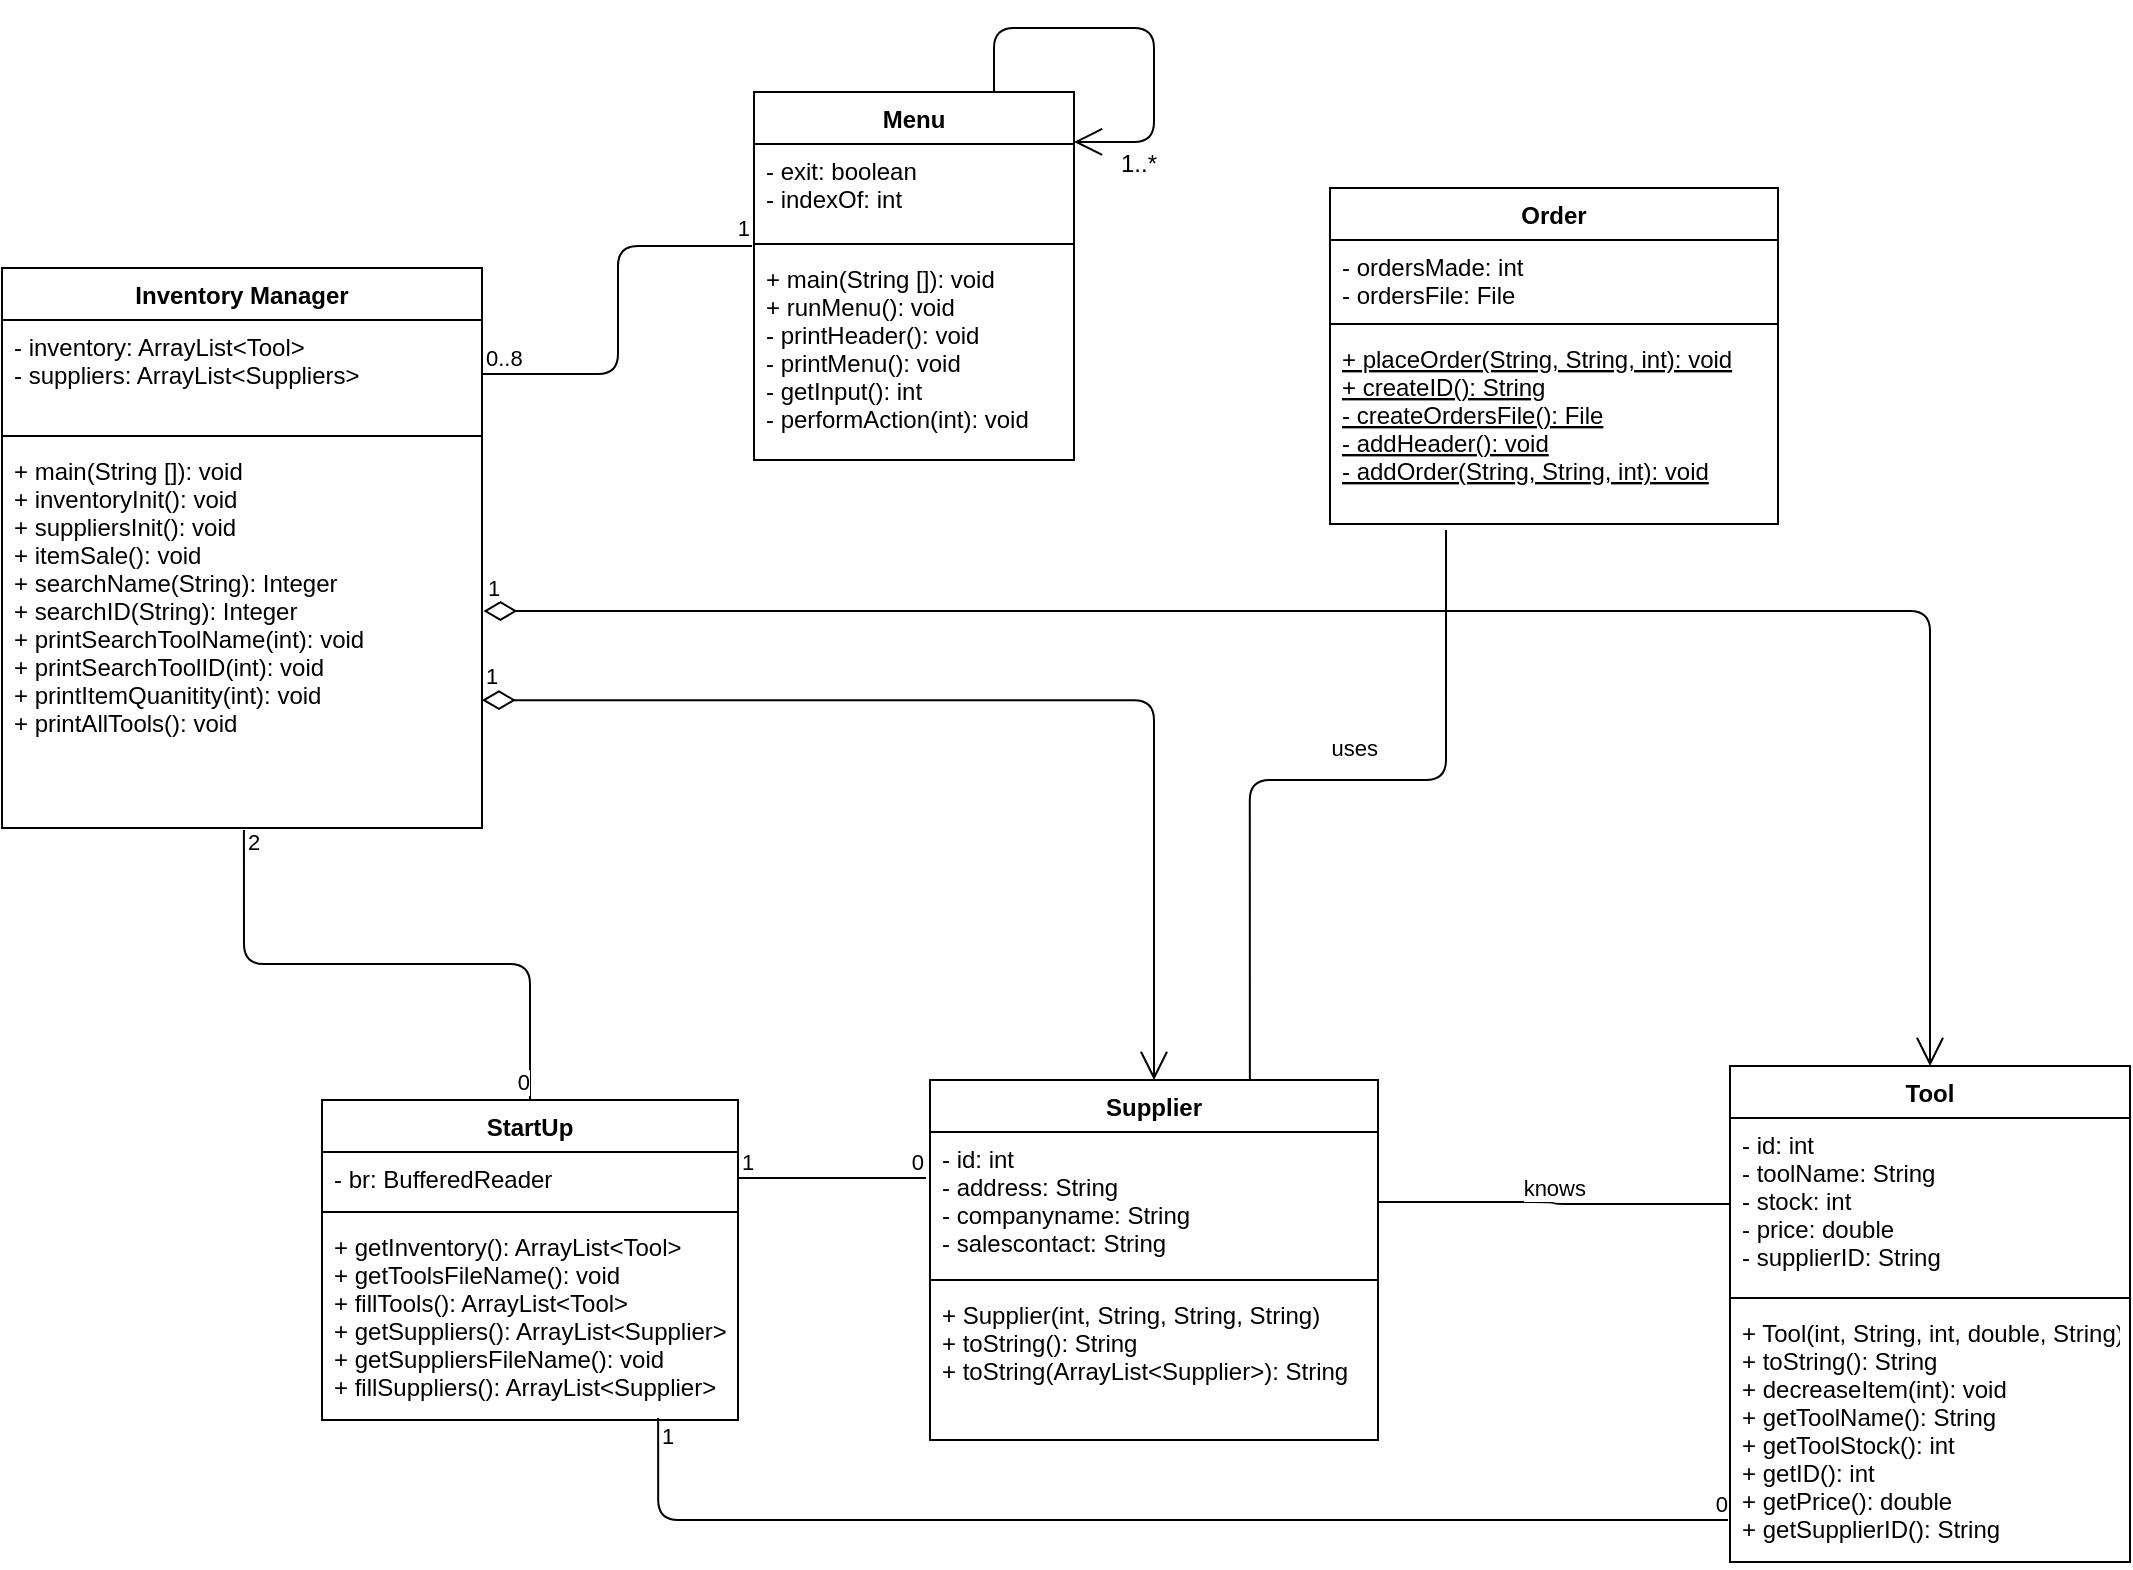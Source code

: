 <mxfile version="14.6.13" type="device"><diagram id="C5RBs43oDa-KdzZeNtuy" name="Page-1"><mxGraphModel dx="1278" dy="948" grid="1" gridSize="8" guides="1" tooltips="1" connect="1" arrows="1" fold="1" page="1" pageScale="1" pageWidth="1390" pageHeight="980" math="0" shadow="0"><root><mxCell id="WIyWlLk6GJQsqaUBKTNV-0"/><mxCell id="WIyWlLk6GJQsqaUBKTNV-1" parent="WIyWlLk6GJQsqaUBKTNV-0"/><mxCell id="_NQPfkdLsNAkF7KsXwDA-0" value="Inventory Manager" style="swimlane;fontStyle=1;align=center;verticalAlign=top;childLayout=stackLayout;horizontal=1;startSize=26;horizontalStack=0;resizeParent=1;resizeParentMax=0;resizeLast=0;collapsible=1;marginBottom=0;" parent="WIyWlLk6GJQsqaUBKTNV-1" vertex="1"><mxGeometry x="64" y="264" width="240" height="280" as="geometry"/></mxCell><mxCell id="_NQPfkdLsNAkF7KsXwDA-1" value="- inventory: ArrayList&lt;Tool&gt;&#10;- suppliers: ArrayList&lt;Suppliers&gt;" style="text;strokeColor=none;fillColor=none;align=left;verticalAlign=top;spacingLeft=4;spacingRight=4;overflow=hidden;rotatable=0;points=[[0,0.5],[1,0.5]];portConstraint=eastwest;" parent="_NQPfkdLsNAkF7KsXwDA-0" vertex="1"><mxGeometry y="26" width="240" height="54" as="geometry"/></mxCell><mxCell id="_NQPfkdLsNAkF7KsXwDA-2" value="" style="line;strokeWidth=1;fillColor=none;align=left;verticalAlign=middle;spacingTop=-1;spacingLeft=3;spacingRight=3;rotatable=0;labelPosition=right;points=[];portConstraint=eastwest;" parent="_NQPfkdLsNAkF7KsXwDA-0" vertex="1"><mxGeometry y="80" width="240" height="8" as="geometry"/></mxCell><mxCell id="_NQPfkdLsNAkF7KsXwDA-3" value="+ main(String []): void&#10;+ inventoryInit(): void&#10;+ suppliersInit(): void&#10;+ itemSale(): void&#10;+ searchName(String): Integer&#10;+ searchID(String): Integer&#10;+ printSearchToolName(int): void&#10;+ printSearchToolID(int): void&#10;+ printItemQuanitity(int): void&#10;+ printAllTools(): void" style="text;strokeColor=none;fillColor=none;align=left;verticalAlign=top;spacingLeft=4;spacingRight=4;overflow=hidden;rotatable=0;points=[[0,0.5],[1,0.5]];portConstraint=eastwest;" parent="_NQPfkdLsNAkF7KsXwDA-0" vertex="1"><mxGeometry y="88" width="240" height="192" as="geometry"/></mxCell><mxCell id="_NQPfkdLsNAkF7KsXwDA-4" value="Menu" style="swimlane;fontStyle=1;align=center;verticalAlign=top;childLayout=stackLayout;horizontal=1;startSize=26;horizontalStack=0;resizeParent=1;resizeParentMax=0;resizeLast=0;collapsible=1;marginBottom=0;" parent="WIyWlLk6GJQsqaUBKTNV-1" vertex="1"><mxGeometry x="440" y="176" width="160" height="184" as="geometry"/></mxCell><mxCell id="_NQPfkdLsNAkF7KsXwDA-5" value="- exit: boolean&#10;- indexOf: int" style="text;strokeColor=none;fillColor=none;align=left;verticalAlign=top;spacingLeft=4;spacingRight=4;overflow=hidden;rotatable=0;points=[[0,0.5],[1,0.5]];portConstraint=eastwest;" parent="_NQPfkdLsNAkF7KsXwDA-4" vertex="1"><mxGeometry y="26" width="160" height="46" as="geometry"/></mxCell><mxCell id="_NQPfkdLsNAkF7KsXwDA-6" value="" style="line;strokeWidth=1;fillColor=none;align=left;verticalAlign=middle;spacingTop=-1;spacingLeft=3;spacingRight=3;rotatable=0;labelPosition=right;points=[];portConstraint=eastwest;" parent="_NQPfkdLsNAkF7KsXwDA-4" vertex="1"><mxGeometry y="72" width="160" height="8" as="geometry"/></mxCell><mxCell id="_NQPfkdLsNAkF7KsXwDA-7" value="+ main(String []): void&#10;+ runMenu(): void &#10;- printHeader(): void&#10;- printMenu(): void&#10;- getInput(): int&#10;- performAction(int): void" style="text;strokeColor=none;fillColor=none;align=left;verticalAlign=top;spacingLeft=4;spacingRight=4;overflow=hidden;rotatable=0;points=[[0,0.5],[1,0.5]];portConstraint=eastwest;" parent="_NQPfkdLsNAkF7KsXwDA-4" vertex="1"><mxGeometry y="80" width="160" height="104" as="geometry"/></mxCell><mxCell id="_NQPfkdLsNAkF7KsXwDA-30" value="" style="endArrow=open;endFill=1;endSize=12;html=1;exitX=0.75;exitY=0;exitDx=0;exitDy=0;entryX=1;entryY=-0.022;entryDx=0;entryDy=0;entryPerimeter=0;" parent="_NQPfkdLsNAkF7KsXwDA-4" source="_NQPfkdLsNAkF7KsXwDA-4" target="_NQPfkdLsNAkF7KsXwDA-5" edge="1"><mxGeometry width="160" relative="1" as="geometry"><mxPoint x="168" y="352" as="sourcePoint"/><mxPoint x="200" y="32" as="targetPoint"/><Array as="points"><mxPoint x="120" y="-32"/><mxPoint x="200" y="-32"/><mxPoint x="200" y="25"/></Array></mxGeometry></mxCell><mxCell id="_NQPfkdLsNAkF7KsXwDA-8" value="StartUp" style="swimlane;fontStyle=1;align=center;verticalAlign=top;childLayout=stackLayout;horizontal=1;startSize=26;horizontalStack=0;resizeParent=1;resizeParentMax=0;resizeLast=0;collapsible=1;marginBottom=0;" parent="WIyWlLk6GJQsqaUBKTNV-1" vertex="1"><mxGeometry x="224" y="680" width="208" height="160" as="geometry"/></mxCell><mxCell id="_NQPfkdLsNAkF7KsXwDA-9" value="- br: BufferedReader" style="text;strokeColor=none;fillColor=none;align=left;verticalAlign=top;spacingLeft=4;spacingRight=4;overflow=hidden;rotatable=0;points=[[0,0.5],[1,0.5]];portConstraint=eastwest;" parent="_NQPfkdLsNAkF7KsXwDA-8" vertex="1"><mxGeometry y="26" width="208" height="26" as="geometry"/></mxCell><mxCell id="_NQPfkdLsNAkF7KsXwDA-10" value="" style="line;strokeWidth=1;fillColor=none;align=left;verticalAlign=middle;spacingTop=-1;spacingLeft=3;spacingRight=3;rotatable=0;labelPosition=right;points=[];portConstraint=eastwest;" parent="_NQPfkdLsNAkF7KsXwDA-8" vertex="1"><mxGeometry y="52" width="208" height="8" as="geometry"/></mxCell><mxCell id="_NQPfkdLsNAkF7KsXwDA-11" value="+ getInventory(): ArrayList&lt;Tool&gt;&#10;+ getToolsFileName(): void&#10;+ fillTools(): ArrayList&lt;Tool&gt;&#10;+ getSuppliers(): ArrayList&lt;Supplier&gt;&#10;+ getSuppliersFileName(): void&#10;+ fillSuppliers(): ArrayList&lt;Supplier&gt;&#10;" style="text;strokeColor=none;fillColor=none;align=left;verticalAlign=top;spacingLeft=4;spacingRight=4;overflow=hidden;rotatable=0;points=[[0,0.5],[1,0.5]];portConstraint=eastwest;" parent="_NQPfkdLsNAkF7KsXwDA-8" vertex="1"><mxGeometry y="60" width="208" height="100" as="geometry"/></mxCell><mxCell id="_NQPfkdLsNAkF7KsXwDA-12" value="Order" style="swimlane;fontStyle=1;align=center;verticalAlign=top;childLayout=stackLayout;horizontal=1;startSize=26;horizontalStack=0;resizeParent=1;resizeParentMax=0;resizeLast=0;collapsible=1;marginBottom=0;" parent="WIyWlLk6GJQsqaUBKTNV-1" vertex="1"><mxGeometry x="728" y="224" width="224" height="168" as="geometry"/></mxCell><mxCell id="_NQPfkdLsNAkF7KsXwDA-13" value="- ordersMade: int&#10;- ordersFile: File" style="text;strokeColor=none;fillColor=none;align=left;verticalAlign=top;spacingLeft=4;spacingRight=4;overflow=hidden;rotatable=0;points=[[0,0.5],[1,0.5]];portConstraint=eastwest;" parent="_NQPfkdLsNAkF7KsXwDA-12" vertex="1"><mxGeometry y="26" width="224" height="38" as="geometry"/></mxCell><mxCell id="_NQPfkdLsNAkF7KsXwDA-14" value="" style="line;strokeWidth=1;fillColor=none;align=left;verticalAlign=middle;spacingTop=-1;spacingLeft=3;spacingRight=3;rotatable=0;labelPosition=right;points=[];portConstraint=eastwest;" parent="_NQPfkdLsNAkF7KsXwDA-12" vertex="1"><mxGeometry y="64" width="224" height="8" as="geometry"/></mxCell><mxCell id="_NQPfkdLsNAkF7KsXwDA-15" value="+ placeOrder(String, String, int): void&#10;+ createID(): String&#10;- createOrdersFile(): File&#10;- addHeader(): void&#10;- addOrder(String, String, int): void&#10;" style="text;strokeColor=none;fillColor=none;align=left;verticalAlign=top;spacingLeft=4;spacingRight=4;overflow=hidden;rotatable=0;points=[[0,0.5],[1,0.5]];portConstraint=eastwest;fontStyle=4" parent="_NQPfkdLsNAkF7KsXwDA-12" vertex="1"><mxGeometry y="72" width="224" height="96" as="geometry"/></mxCell><mxCell id="_NQPfkdLsNAkF7KsXwDA-16" value="Supplier" style="swimlane;fontStyle=1;align=center;verticalAlign=top;childLayout=stackLayout;horizontal=1;startSize=26;horizontalStack=0;resizeParent=1;resizeParentMax=0;resizeLast=0;collapsible=1;marginBottom=0;" parent="WIyWlLk6GJQsqaUBKTNV-1" vertex="1"><mxGeometry x="528" y="670" width="224" height="180" as="geometry"/></mxCell><mxCell id="_NQPfkdLsNAkF7KsXwDA-17" value="- id: int&#10;- address: String&#10;- companyname: String&#10;- salescontact: String" style="text;strokeColor=none;fillColor=none;align=left;verticalAlign=top;spacingLeft=4;spacingRight=4;overflow=hidden;rotatable=0;points=[[0,0.5],[1,0.5]];portConstraint=eastwest;" parent="_NQPfkdLsNAkF7KsXwDA-16" vertex="1"><mxGeometry y="26" width="224" height="70" as="geometry"/></mxCell><mxCell id="_NQPfkdLsNAkF7KsXwDA-18" value="" style="line;strokeWidth=1;fillColor=none;align=left;verticalAlign=middle;spacingTop=-1;spacingLeft=3;spacingRight=3;rotatable=0;labelPosition=right;points=[];portConstraint=eastwest;" parent="_NQPfkdLsNAkF7KsXwDA-16" vertex="1"><mxGeometry y="96" width="224" height="8" as="geometry"/></mxCell><mxCell id="_NQPfkdLsNAkF7KsXwDA-19" value="+ Supplier(int, String, String, String)&#10;+ toString(): String&#10;+ toString(ArrayList&lt;Supplier&gt;): String" style="text;strokeColor=none;fillColor=none;align=left;verticalAlign=top;spacingLeft=4;spacingRight=4;overflow=hidden;rotatable=0;points=[[0,0.5],[1,0.5]];portConstraint=eastwest;" parent="_NQPfkdLsNAkF7KsXwDA-16" vertex="1"><mxGeometry y="104" width="224" height="76" as="geometry"/></mxCell><mxCell id="_NQPfkdLsNAkF7KsXwDA-20" value="Tool" style="swimlane;fontStyle=1;align=center;verticalAlign=top;childLayout=stackLayout;horizontal=1;startSize=26;horizontalStack=0;resizeParent=1;resizeParentMax=0;resizeLast=0;collapsible=1;marginBottom=0;" parent="WIyWlLk6GJQsqaUBKTNV-1" vertex="1"><mxGeometry x="928" y="663" width="200" height="248" as="geometry"/></mxCell><mxCell id="_NQPfkdLsNAkF7KsXwDA-21" value="- id: int&#10;- toolName: String&#10;- stock: int&#10;- price: double&#10;- supplierID: String" style="text;strokeColor=none;fillColor=none;align=left;verticalAlign=top;spacingLeft=4;spacingRight=4;overflow=hidden;rotatable=0;points=[[0,0.5],[1,0.5]];portConstraint=eastwest;" parent="_NQPfkdLsNAkF7KsXwDA-20" vertex="1"><mxGeometry y="26" width="200" height="86" as="geometry"/></mxCell><mxCell id="_NQPfkdLsNAkF7KsXwDA-22" value="" style="line;strokeWidth=1;fillColor=none;align=left;verticalAlign=middle;spacingTop=-1;spacingLeft=3;spacingRight=3;rotatable=0;labelPosition=right;points=[];portConstraint=eastwest;" parent="_NQPfkdLsNAkF7KsXwDA-20" vertex="1"><mxGeometry y="112" width="200" height="8" as="geometry"/></mxCell><mxCell id="_NQPfkdLsNAkF7KsXwDA-23" value="+ Tool(int, String, int, double, String)&#10;+ toString(): String&#10;+ decreaseItem(int): void&#10;+ getToolName(): String&#10;+ getToolStock(): int&#10;+ getID(): int&#10;+ getPrice(): double&#10;+ getSupplierID(): String" style="text;strokeColor=none;fillColor=none;align=left;verticalAlign=top;spacingLeft=4;spacingRight=4;overflow=hidden;rotatable=0;points=[[0,0.5],[1,0.5]];portConstraint=eastwest;" parent="_NQPfkdLsNAkF7KsXwDA-20" vertex="1"><mxGeometry y="120" width="200" height="128" as="geometry"/></mxCell><mxCell id="_NQPfkdLsNAkF7KsXwDA-25" value="" style="endArrow=none;html=1;edgeStyle=orthogonalEdgeStyle;exitX=1;exitY=0.5;exitDx=0;exitDy=0;entryX=-0.006;entryY=-0.029;entryDx=0;entryDy=0;entryPerimeter=0;" parent="WIyWlLk6GJQsqaUBKTNV-1" source="_NQPfkdLsNAkF7KsXwDA-1" target="_NQPfkdLsNAkF7KsXwDA-7" edge="1"><mxGeometry relative="1" as="geometry"><mxPoint x="608" y="528" as="sourcePoint"/><mxPoint x="768" y="528" as="targetPoint"/></mxGeometry></mxCell><mxCell id="_NQPfkdLsNAkF7KsXwDA-26" value="0..8" style="edgeLabel;resizable=0;html=1;align=left;verticalAlign=bottom;" parent="_NQPfkdLsNAkF7KsXwDA-25" connectable="0" vertex="1"><mxGeometry x="-1" relative="1" as="geometry"/></mxCell><mxCell id="_NQPfkdLsNAkF7KsXwDA-27" value="1" style="edgeLabel;resizable=0;html=1;align=right;verticalAlign=bottom;" parent="_NQPfkdLsNAkF7KsXwDA-25" connectable="0" vertex="1"><mxGeometry x="1" relative="1" as="geometry"/></mxCell><mxCell id="_NQPfkdLsNAkF7KsXwDA-31" value="1..*" style="text;html=1;align=center;verticalAlign=middle;resizable=0;points=[];autosize=1;strokeColor=none;" parent="WIyWlLk6GJQsqaUBKTNV-1" vertex="1"><mxGeometry x="616" y="200" width="32" height="24" as="geometry"/></mxCell><mxCell id="_NQPfkdLsNAkF7KsXwDA-32" value="1" style="endArrow=open;html=1;endSize=12;startArrow=diamondThin;startSize=14;startFill=0;edgeStyle=orthogonalEdgeStyle;align=left;verticalAlign=bottom;exitX=1.003;exitY=0.435;exitDx=0;exitDy=0;exitPerimeter=0;entryX=0.5;entryY=0;entryDx=0;entryDy=0;" parent="WIyWlLk6GJQsqaUBKTNV-1" source="_NQPfkdLsNAkF7KsXwDA-3" target="_NQPfkdLsNAkF7KsXwDA-20" edge="1"><mxGeometry x="-1" y="3" relative="1" as="geometry"><mxPoint x="568" y="528" as="sourcePoint"/><mxPoint x="728" y="528" as="targetPoint"/></mxGeometry></mxCell><mxCell id="_NQPfkdLsNAkF7KsXwDA-38" value="" style="endArrow=none;html=1;edgeStyle=orthogonalEdgeStyle;exitX=1;exitY=0.5;exitDx=0;exitDy=0;entryX=-0.009;entryY=0.329;entryDx=0;entryDy=0;entryPerimeter=0;" parent="WIyWlLk6GJQsqaUBKTNV-1" source="_NQPfkdLsNAkF7KsXwDA-9" target="_NQPfkdLsNAkF7KsXwDA-17" edge="1"><mxGeometry relative="1" as="geometry"><mxPoint x="320" y="496" as="sourcePoint"/><mxPoint x="480" y="496" as="targetPoint"/></mxGeometry></mxCell><mxCell id="_NQPfkdLsNAkF7KsXwDA-39" value="1" style="edgeLabel;resizable=0;html=1;align=left;verticalAlign=bottom;" parent="_NQPfkdLsNAkF7KsXwDA-38" connectable="0" vertex="1"><mxGeometry x="-1" relative="1" as="geometry"/></mxCell><mxCell id="_NQPfkdLsNAkF7KsXwDA-40" value="0" style="edgeLabel;resizable=0;html=1;align=right;verticalAlign=bottom;" parent="_NQPfkdLsNAkF7KsXwDA-38" connectable="0" vertex="1"><mxGeometry x="1" relative="1" as="geometry"/></mxCell><mxCell id="_NQPfkdLsNAkF7KsXwDA-41" value="" style="endArrow=none;html=1;edgeStyle=orthogonalEdgeStyle;exitX=0.808;exitY=0.99;exitDx=0;exitDy=0;exitPerimeter=0;entryX=-0.005;entryY=0.836;entryDx=0;entryDy=0;entryPerimeter=0;" parent="WIyWlLk6GJQsqaUBKTNV-1" source="_NQPfkdLsNAkF7KsXwDA-11" target="_NQPfkdLsNAkF7KsXwDA-23" edge="1"><mxGeometry relative="1" as="geometry"><mxPoint x="320" y="496" as="sourcePoint"/><mxPoint x="480" y="496" as="targetPoint"/></mxGeometry></mxCell><mxCell id="_NQPfkdLsNAkF7KsXwDA-42" value="1" style="edgeLabel;resizable=0;html=1;align=left;verticalAlign=bottom;" parent="_NQPfkdLsNAkF7KsXwDA-41" connectable="0" vertex="1"><mxGeometry x="-1" relative="1" as="geometry"><mxPoint y="17" as="offset"/></mxGeometry></mxCell><mxCell id="_NQPfkdLsNAkF7KsXwDA-43" value="0" style="edgeLabel;resizable=0;html=1;align=right;verticalAlign=bottom;" parent="_NQPfkdLsNAkF7KsXwDA-41" connectable="0" vertex="1"><mxGeometry x="1" relative="1" as="geometry"/></mxCell><mxCell id="_NQPfkdLsNAkF7KsXwDA-44" value="1" style="endArrow=open;html=1;endSize=12;startArrow=diamondThin;startSize=14;startFill=0;edgeStyle=orthogonalEdgeStyle;align=left;verticalAlign=bottom;entryX=0.5;entryY=0;entryDx=0;entryDy=0;exitX=1;exitY=0.667;exitDx=0;exitDy=0;exitPerimeter=0;" parent="WIyWlLk6GJQsqaUBKTNV-1" source="_NQPfkdLsNAkF7KsXwDA-3" target="_NQPfkdLsNAkF7KsXwDA-16" edge="1"><mxGeometry x="-1" y="3" relative="1" as="geometry"><mxPoint x="152" y="472" as="sourcePoint"/><mxPoint x="312" y="472" as="targetPoint"/></mxGeometry></mxCell><mxCell id="lKtldp6vl9NHRJu2FlIn-1" value="" style="endArrow=none;html=1;edgeStyle=orthogonalEdgeStyle;exitX=0.504;exitY=1.005;exitDx=0;exitDy=0;exitPerimeter=0;entryX=0.5;entryY=0;entryDx=0;entryDy=0;" parent="WIyWlLk6GJQsqaUBKTNV-1" source="_NQPfkdLsNAkF7KsXwDA-3" target="_NQPfkdLsNAkF7KsXwDA-8" edge="1"><mxGeometry relative="1" as="geometry"><mxPoint x="616" y="592" as="sourcePoint"/><mxPoint x="776" y="592" as="targetPoint"/></mxGeometry></mxCell><mxCell id="lKtldp6vl9NHRJu2FlIn-2" value="2" style="edgeLabel;resizable=0;html=1;align=left;verticalAlign=bottom;" parent="lKtldp6vl9NHRJu2FlIn-1" connectable="0" vertex="1"><mxGeometry x="-1" relative="1" as="geometry"><mxPoint y="15" as="offset"/></mxGeometry></mxCell><mxCell id="lKtldp6vl9NHRJu2FlIn-3" value="0" style="edgeLabel;resizable=0;html=1;align=right;verticalAlign=bottom;" parent="lKtldp6vl9NHRJu2FlIn-1" connectable="0" vertex="1"><mxGeometry x="1" relative="1" as="geometry"/></mxCell><mxCell id="FBg6Ud9dmLv9OM0EMHJL-1" value="" style="endArrow=none;html=1;edgeStyle=orthogonalEdgeStyle;exitX=0.714;exitY=0;exitDx=0;exitDy=0;exitPerimeter=0;entryX=0.259;entryY=1.031;entryDx=0;entryDy=0;entryPerimeter=0;" edge="1" parent="WIyWlLk6GJQsqaUBKTNV-1" source="_NQPfkdLsNAkF7KsXwDA-16" target="_NQPfkdLsNAkF7KsXwDA-15"><mxGeometry relative="1" as="geometry"><mxPoint x="472" y="512" as="sourcePoint"/><mxPoint x="632" y="512" as="targetPoint"/><Array as="points"><mxPoint x="688" y="520"/><mxPoint x="786" y="520"/></Array></mxGeometry></mxCell><mxCell id="FBg6Ud9dmLv9OM0EMHJL-3" value="uses" style="edgeLabel;resizable=0;html=1;align=right;verticalAlign=bottom;" connectable="0" vertex="1" parent="FBg6Ud9dmLv9OM0EMHJL-1"><mxGeometry x="1" relative="1" as="geometry"><mxPoint x="-34" y="117" as="offset"/></mxGeometry></mxCell><mxCell id="FBg6Ud9dmLv9OM0EMHJL-4" value="" style="endArrow=none;html=1;edgeStyle=orthogonalEdgeStyle;entryX=0;entryY=0.5;entryDx=0;entryDy=0;exitX=1;exitY=0.5;exitDx=0;exitDy=0;" edge="1" parent="WIyWlLk6GJQsqaUBKTNV-1" source="_NQPfkdLsNAkF7KsXwDA-17" target="_NQPfkdLsNAkF7KsXwDA-21"><mxGeometry relative="1" as="geometry"><mxPoint x="632" y="616" as="sourcePoint"/><mxPoint x="792" y="616" as="targetPoint"/></mxGeometry></mxCell><mxCell id="FBg6Ud9dmLv9OM0EMHJL-6" value="knows" style="edgeLabel;resizable=0;html=1;align=right;verticalAlign=bottom;" connectable="0" vertex="1" parent="FBg6Ud9dmLv9OM0EMHJL-4"><mxGeometry x="1" relative="1" as="geometry"><mxPoint x="-72" as="offset"/></mxGeometry></mxCell></root></mxGraphModel></diagram></mxfile>